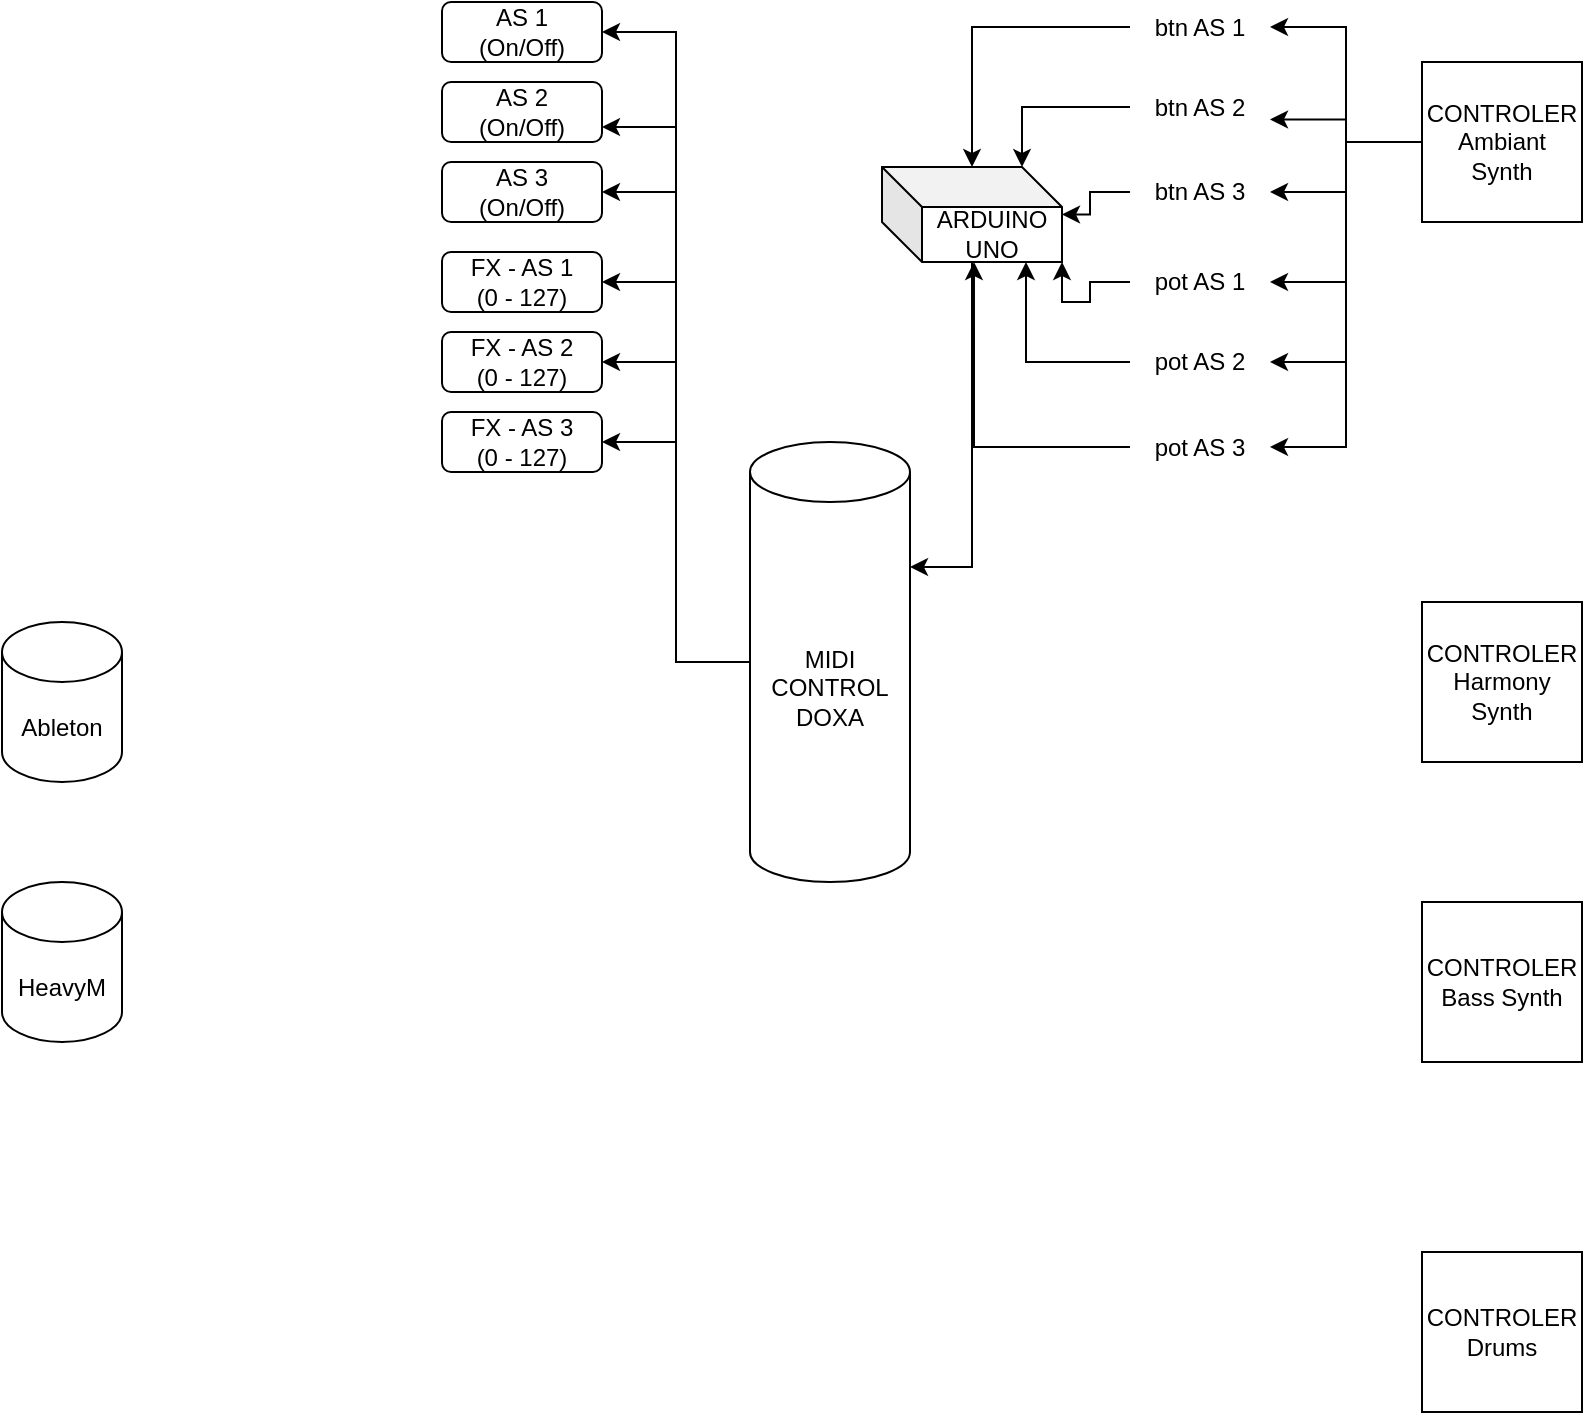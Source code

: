 <mxfile version="13.7.9" type="github">
  <diagram id="HvZzBXpGsYYU1vcpJQXH" name="Page-1">
    <mxGraphModel dx="441" dy="651" grid="1" gridSize="10" guides="1" tooltips="1" connect="1" arrows="1" fold="1" page="1" pageScale="1" pageWidth="827" pageHeight="1169" math="0" shadow="0">
      <root>
        <mxCell id="0" />
        <mxCell id="1" parent="0" />
        <mxCell id="ibvbcTeNg4M_Yn5BL4wx-1" value="&lt;div&gt;CONTROLER&lt;/div&gt;&lt;div&gt;Bass Synth&lt;/div&gt;" style="whiteSpace=wrap;html=1;aspect=fixed;" vertex="1" parent="1">
          <mxGeometry x="710" y="490" width="80" height="80" as="geometry" />
        </mxCell>
        <mxCell id="ibvbcTeNg4M_Yn5BL4wx-2" value="&lt;div&gt;CONTROLER&lt;/div&gt;Harmony Synth" style="whiteSpace=wrap;html=1;aspect=fixed;" vertex="1" parent="1">
          <mxGeometry x="710" y="340" width="80" height="80" as="geometry" />
        </mxCell>
        <mxCell id="ibvbcTeNg4M_Yn5BL4wx-39" style="edgeStyle=orthogonalEdgeStyle;rounded=0;orthogonalLoop=1;jettySize=auto;html=1;entryX=1;entryY=0.5;entryDx=0;entryDy=0;" edge="1" parent="1" source="ibvbcTeNg4M_Yn5BL4wx-3" target="ibvbcTeNg4M_Yn5BL4wx-11">
          <mxGeometry relative="1" as="geometry" />
        </mxCell>
        <mxCell id="ibvbcTeNg4M_Yn5BL4wx-40" style="edgeStyle=orthogonalEdgeStyle;rounded=0;orthogonalLoop=1;jettySize=auto;html=1;entryX=1;entryY=0.75;entryDx=0;entryDy=0;" edge="1" parent="1" source="ibvbcTeNg4M_Yn5BL4wx-3" target="ibvbcTeNg4M_Yn5BL4wx-12">
          <mxGeometry relative="1" as="geometry" />
        </mxCell>
        <mxCell id="ibvbcTeNg4M_Yn5BL4wx-41" style="edgeStyle=orthogonalEdgeStyle;rounded=0;orthogonalLoop=1;jettySize=auto;html=1;entryX=1;entryY=0.5;entryDx=0;entryDy=0;" edge="1" parent="1" source="ibvbcTeNg4M_Yn5BL4wx-3" target="ibvbcTeNg4M_Yn5BL4wx-13">
          <mxGeometry relative="1" as="geometry" />
        </mxCell>
        <mxCell id="ibvbcTeNg4M_Yn5BL4wx-42" style="edgeStyle=orthogonalEdgeStyle;rounded=0;orthogonalLoop=1;jettySize=auto;html=1;entryX=1;entryY=0.5;entryDx=0;entryDy=0;" edge="1" parent="1" source="ibvbcTeNg4M_Yn5BL4wx-3" target="ibvbcTeNg4M_Yn5BL4wx-20">
          <mxGeometry relative="1" as="geometry" />
        </mxCell>
        <mxCell id="ibvbcTeNg4M_Yn5BL4wx-43" style="edgeStyle=orthogonalEdgeStyle;rounded=0;orthogonalLoop=1;jettySize=auto;html=1;entryX=1;entryY=0.5;entryDx=0;entryDy=0;" edge="1" parent="1" source="ibvbcTeNg4M_Yn5BL4wx-3" target="ibvbcTeNg4M_Yn5BL4wx-21">
          <mxGeometry relative="1" as="geometry" />
        </mxCell>
        <mxCell id="ibvbcTeNg4M_Yn5BL4wx-44" style="edgeStyle=orthogonalEdgeStyle;rounded=0;orthogonalLoop=1;jettySize=auto;html=1;entryX=1;entryY=0.5;entryDx=0;entryDy=0;" edge="1" parent="1" source="ibvbcTeNg4M_Yn5BL4wx-3" target="ibvbcTeNg4M_Yn5BL4wx-22">
          <mxGeometry relative="1" as="geometry" />
        </mxCell>
        <mxCell id="ibvbcTeNg4M_Yn5BL4wx-3" value="&lt;div&gt;CONTROLER&lt;/div&gt;&lt;div&gt;Ambiant Synth&lt;/div&gt;" style="whiteSpace=wrap;html=1;aspect=fixed;" vertex="1" parent="1">
          <mxGeometry x="710" y="70" width="80" height="80" as="geometry" />
        </mxCell>
        <mxCell id="ibvbcTeNg4M_Yn5BL4wx-4" value="&lt;div&gt;&lt;div&gt;CONTROLER&lt;/div&gt;Drums&lt;/div&gt;" style="whiteSpace=wrap;html=1;aspect=fixed;" vertex="1" parent="1">
          <mxGeometry x="710" y="665" width="80" height="80" as="geometry" />
        </mxCell>
        <mxCell id="ibvbcTeNg4M_Yn5BL4wx-5" value="Ableton" style="shape=cylinder3;whiteSpace=wrap;html=1;boundedLbl=1;backgroundOutline=1;size=15;" vertex="1" parent="1">
          <mxGeometry y="350" width="60" height="80" as="geometry" />
        </mxCell>
        <mxCell id="ibvbcTeNg4M_Yn5BL4wx-6" value="HeavyM" style="shape=cylinder3;whiteSpace=wrap;html=1;boundedLbl=1;backgroundOutline=1;size=15;" vertex="1" parent="1">
          <mxGeometry y="480" width="60" height="80" as="geometry" />
        </mxCell>
        <mxCell id="ibvbcTeNg4M_Yn5BL4wx-7" value="&lt;div&gt;AS 1&lt;/div&gt;&lt;div&gt;(On/Off)&lt;br&gt;&lt;/div&gt;" style="rounded=1;whiteSpace=wrap;html=1;" vertex="1" parent="1">
          <mxGeometry x="220" y="40" width="80" height="30" as="geometry" />
        </mxCell>
        <mxCell id="ibvbcTeNg4M_Yn5BL4wx-8" value="&lt;div&gt;AS 2&lt;/div&gt;&lt;div&gt;(On/Off)&lt;/div&gt;" style="rounded=1;whiteSpace=wrap;html=1;" vertex="1" parent="1">
          <mxGeometry x="220" y="80" width="80" height="30" as="geometry" />
        </mxCell>
        <mxCell id="ibvbcTeNg4M_Yn5BL4wx-9" value="&lt;div&gt;AS 3&lt;br&gt;&lt;/div&gt;(On/Off)" style="rounded=1;whiteSpace=wrap;html=1;" vertex="1" parent="1">
          <mxGeometry x="220" y="120" width="80" height="30" as="geometry" />
        </mxCell>
        <mxCell id="ibvbcTeNg4M_Yn5BL4wx-26" style="edgeStyle=orthogonalEdgeStyle;rounded=0;orthogonalLoop=1;jettySize=auto;html=1;" edge="1" parent="1" source="ibvbcTeNg4M_Yn5BL4wx-11" target="ibvbcTeNg4M_Yn5BL4wx-24">
          <mxGeometry relative="1" as="geometry" />
        </mxCell>
        <mxCell id="ibvbcTeNg4M_Yn5BL4wx-11" value="btn AS 1" style="text;html=1;strokeColor=none;fillColor=none;align=center;verticalAlign=middle;whiteSpace=wrap;rounded=0;" vertex="1" parent="1">
          <mxGeometry x="564" y="40" width="70" height="25" as="geometry" />
        </mxCell>
        <mxCell id="ibvbcTeNg4M_Yn5BL4wx-27" style="edgeStyle=orthogonalEdgeStyle;rounded=0;orthogonalLoop=1;jettySize=auto;html=1;entryX=0;entryY=0;entryDx=70;entryDy=0;entryPerimeter=0;" edge="1" parent="1" source="ibvbcTeNg4M_Yn5BL4wx-12" target="ibvbcTeNg4M_Yn5BL4wx-24">
          <mxGeometry relative="1" as="geometry" />
        </mxCell>
        <mxCell id="ibvbcTeNg4M_Yn5BL4wx-12" value="btn AS 2" style="text;html=1;strokeColor=none;fillColor=none;align=center;verticalAlign=middle;whiteSpace=wrap;rounded=0;" vertex="1" parent="1">
          <mxGeometry x="564" y="80" width="70" height="25" as="geometry" />
        </mxCell>
        <mxCell id="ibvbcTeNg4M_Yn5BL4wx-28" style="edgeStyle=orthogonalEdgeStyle;rounded=0;orthogonalLoop=1;jettySize=auto;html=1;" edge="1" parent="1" source="ibvbcTeNg4M_Yn5BL4wx-13" target="ibvbcTeNg4M_Yn5BL4wx-24">
          <mxGeometry relative="1" as="geometry" />
        </mxCell>
        <mxCell id="ibvbcTeNg4M_Yn5BL4wx-13" value="btn AS 3" style="text;html=1;strokeColor=none;fillColor=none;align=center;verticalAlign=middle;whiteSpace=wrap;rounded=0;" vertex="1" parent="1">
          <mxGeometry x="564" y="122.5" width="70" height="25" as="geometry" />
        </mxCell>
        <mxCell id="ibvbcTeNg4M_Yn5BL4wx-16" value="&lt;div&gt;FX - AS 1&lt;/div&gt;&lt;div&gt;(0 - 127)&lt;br&gt;&lt;/div&gt;" style="rounded=1;whiteSpace=wrap;html=1;" vertex="1" parent="1">
          <mxGeometry x="220" y="165" width="80" height="30" as="geometry" />
        </mxCell>
        <mxCell id="ibvbcTeNg4M_Yn5BL4wx-17" value="FX - AS 2&lt;div&gt;(0 - 127)&lt;/div&gt;" style="rounded=1;whiteSpace=wrap;html=1;" vertex="1" parent="1">
          <mxGeometry x="220" y="205" width="80" height="30" as="geometry" />
        </mxCell>
        <mxCell id="ibvbcTeNg4M_Yn5BL4wx-18" value="FX - AS 3&lt;br&gt;(0 - 127)" style="rounded=1;whiteSpace=wrap;html=1;" vertex="1" parent="1">
          <mxGeometry x="220" y="245" width="80" height="30" as="geometry" />
        </mxCell>
        <mxCell id="ibvbcTeNg4M_Yn5BL4wx-29" style="edgeStyle=orthogonalEdgeStyle;rounded=0;orthogonalLoop=1;jettySize=auto;html=1;entryX=1;entryY=1;entryDx=0;entryDy=0;entryPerimeter=0;" edge="1" parent="1" source="ibvbcTeNg4M_Yn5BL4wx-20" target="ibvbcTeNg4M_Yn5BL4wx-24">
          <mxGeometry relative="1" as="geometry" />
        </mxCell>
        <mxCell id="ibvbcTeNg4M_Yn5BL4wx-20" value="pot AS 1" style="text;html=1;strokeColor=none;fillColor=none;align=center;verticalAlign=middle;whiteSpace=wrap;rounded=0;" vertex="1" parent="1">
          <mxGeometry x="564" y="167.5" width="70" height="25" as="geometry" />
        </mxCell>
        <mxCell id="ibvbcTeNg4M_Yn5BL4wx-30" style="edgeStyle=orthogonalEdgeStyle;rounded=0;orthogonalLoop=1;jettySize=auto;html=1;entryX=0.8;entryY=1;entryDx=0;entryDy=0;entryPerimeter=0;" edge="1" parent="1" source="ibvbcTeNg4M_Yn5BL4wx-21" target="ibvbcTeNg4M_Yn5BL4wx-24">
          <mxGeometry relative="1" as="geometry" />
        </mxCell>
        <mxCell id="ibvbcTeNg4M_Yn5BL4wx-21" value="pot AS 2" style="text;html=1;strokeColor=none;fillColor=none;align=center;verticalAlign=middle;whiteSpace=wrap;rounded=0;" vertex="1" parent="1">
          <mxGeometry x="564" y="207.5" width="70" height="25" as="geometry" />
        </mxCell>
        <mxCell id="ibvbcTeNg4M_Yn5BL4wx-31" style="edgeStyle=orthogonalEdgeStyle;rounded=0;orthogonalLoop=1;jettySize=auto;html=1;entryX=0.511;entryY=1;entryDx=0;entryDy=0;entryPerimeter=0;" edge="1" parent="1" source="ibvbcTeNg4M_Yn5BL4wx-22" target="ibvbcTeNg4M_Yn5BL4wx-24">
          <mxGeometry relative="1" as="geometry" />
        </mxCell>
        <mxCell id="ibvbcTeNg4M_Yn5BL4wx-22" value="pot AS 3" style="text;html=1;strokeColor=none;fillColor=none;align=center;verticalAlign=middle;whiteSpace=wrap;rounded=0;" vertex="1" parent="1">
          <mxGeometry x="564" y="250" width="70" height="25" as="geometry" />
        </mxCell>
        <mxCell id="ibvbcTeNg4M_Yn5BL4wx-32" style="edgeStyle=orthogonalEdgeStyle;rounded=0;orthogonalLoop=1;jettySize=auto;html=1;entryX=1;entryY=0;entryDx=0;entryDy=62.5;entryPerimeter=0;" edge="1" parent="1" source="ibvbcTeNg4M_Yn5BL4wx-24" target="ibvbcTeNg4M_Yn5BL4wx-25">
          <mxGeometry relative="1" as="geometry" />
        </mxCell>
        <mxCell id="ibvbcTeNg4M_Yn5BL4wx-24" value="ARDUINO UNO" style="shape=cube;whiteSpace=wrap;html=1;boundedLbl=1;backgroundOutline=1;darkOpacity=0.05;darkOpacity2=0.1;" vertex="1" parent="1">
          <mxGeometry x="440" y="122.5" width="90" height="47.5" as="geometry" />
        </mxCell>
        <mxCell id="ibvbcTeNg4M_Yn5BL4wx-33" style="edgeStyle=orthogonalEdgeStyle;rounded=0;orthogonalLoop=1;jettySize=auto;html=1;entryX=1;entryY=0.5;entryDx=0;entryDy=0;" edge="1" parent="1" source="ibvbcTeNg4M_Yn5BL4wx-25" target="ibvbcTeNg4M_Yn5BL4wx-7">
          <mxGeometry relative="1" as="geometry" />
        </mxCell>
        <mxCell id="ibvbcTeNg4M_Yn5BL4wx-34" style="edgeStyle=orthogonalEdgeStyle;rounded=0;orthogonalLoop=1;jettySize=auto;html=1;entryX=1;entryY=0.75;entryDx=0;entryDy=0;" edge="1" parent="1" source="ibvbcTeNg4M_Yn5BL4wx-25" target="ibvbcTeNg4M_Yn5BL4wx-8">
          <mxGeometry relative="1" as="geometry" />
        </mxCell>
        <mxCell id="ibvbcTeNg4M_Yn5BL4wx-35" style="edgeStyle=orthogonalEdgeStyle;rounded=0;orthogonalLoop=1;jettySize=auto;html=1;entryX=1;entryY=0.5;entryDx=0;entryDy=0;" edge="1" parent="1" source="ibvbcTeNg4M_Yn5BL4wx-25" target="ibvbcTeNg4M_Yn5BL4wx-9">
          <mxGeometry relative="1" as="geometry" />
        </mxCell>
        <mxCell id="ibvbcTeNg4M_Yn5BL4wx-36" style="edgeStyle=orthogonalEdgeStyle;rounded=0;orthogonalLoop=1;jettySize=auto;html=1;entryX=1;entryY=0.5;entryDx=0;entryDy=0;" edge="1" parent="1" source="ibvbcTeNg4M_Yn5BL4wx-25" target="ibvbcTeNg4M_Yn5BL4wx-16">
          <mxGeometry relative="1" as="geometry" />
        </mxCell>
        <mxCell id="ibvbcTeNg4M_Yn5BL4wx-37" style="edgeStyle=orthogonalEdgeStyle;rounded=0;orthogonalLoop=1;jettySize=auto;html=1;entryX=1;entryY=0.5;entryDx=0;entryDy=0;" edge="1" parent="1" source="ibvbcTeNg4M_Yn5BL4wx-25" target="ibvbcTeNg4M_Yn5BL4wx-17">
          <mxGeometry relative="1" as="geometry" />
        </mxCell>
        <mxCell id="ibvbcTeNg4M_Yn5BL4wx-38" style="edgeStyle=orthogonalEdgeStyle;rounded=0;orthogonalLoop=1;jettySize=auto;html=1;entryX=1;entryY=0.5;entryDx=0;entryDy=0;" edge="1" parent="1" source="ibvbcTeNg4M_Yn5BL4wx-25" target="ibvbcTeNg4M_Yn5BL4wx-18">
          <mxGeometry relative="1" as="geometry" />
        </mxCell>
        <mxCell id="ibvbcTeNg4M_Yn5BL4wx-25" value="MIDI CONTROL&lt;br&gt;DOXA" style="shape=cylinder3;whiteSpace=wrap;html=1;boundedLbl=1;backgroundOutline=1;size=15;" vertex="1" parent="1">
          <mxGeometry x="374" y="260" width="80" height="220" as="geometry" />
        </mxCell>
      </root>
    </mxGraphModel>
  </diagram>
</mxfile>
